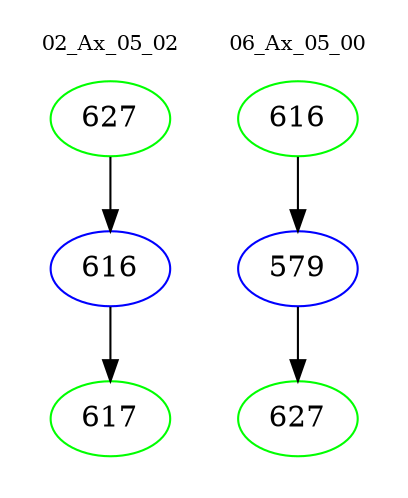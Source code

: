 digraph{
subgraph cluster_0 {
color = white
label = "02_Ax_05_02";
fontsize=10;
T0_627 [label="627", color="green"]
T0_627 -> T0_616 [color="black"]
T0_616 [label="616", color="blue"]
T0_616 -> T0_617 [color="black"]
T0_617 [label="617", color="green"]
}
subgraph cluster_1 {
color = white
label = "06_Ax_05_00";
fontsize=10;
T1_616 [label="616", color="green"]
T1_616 -> T1_579 [color="black"]
T1_579 [label="579", color="blue"]
T1_579 -> T1_627 [color="black"]
T1_627 [label="627", color="green"]
}
}
